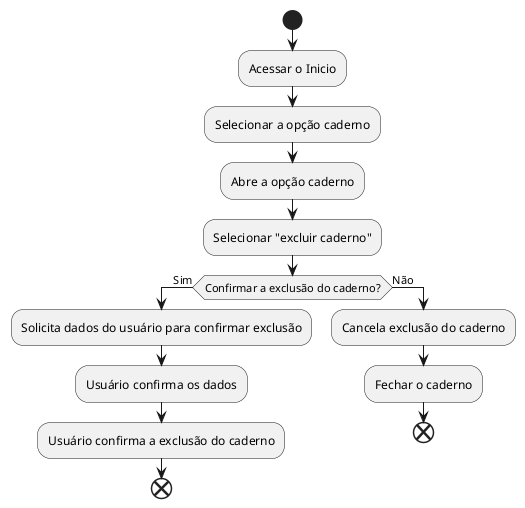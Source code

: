 @startuml deletar conta
start
:Acessar o Inicio;
:Selecionar a opção caderno;
:Abre a opção caderno;
:Selecionar "excluir caderno";
if (Confirmar a exclusão do caderno?) then (Sim)
:Solicita dados do usuário para confirmar exclusão;
:Usuário confirma os dados;
:Usuário confirma a exclusão do caderno;
end
else (Não)
:Cancela exclusão do caderno;
:Fechar o caderno;
end
@enduml
